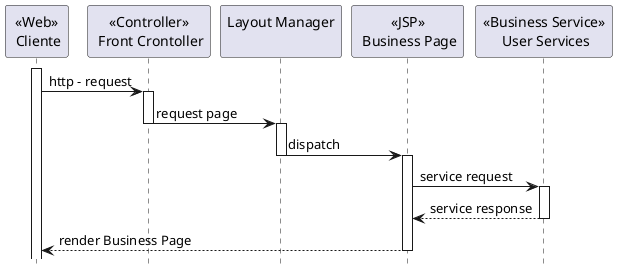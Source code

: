 @startuml Diagrama de Secuencia Capa de Presentacion

participant "<<Web>>\n Cliente" as WebCliente
participant "<<Controller>>\n Front Crontoller" as FrontCrontroller
participant "Layout Manager\n " as LayoutManager
participant "<<JSP>>\n Business Page" as BusinessPage
participant "<<Business Service>>\n User Services" as UserServices
hide footbox

activate WebCliente
WebCliente -> FrontCrontroller:  http - request
activate FrontCrontroller
FrontCrontroller -> LayoutManager: request page
deactivate
activate LayoutManager
LayoutManager -> BusinessPage: dispatch
deactivate
activate BusinessPage
BusinessPage -> UserServices: service request
activate UserServices
UserServices --> BusinessPage: service response
deactivate
BusinessPage --> WebCliente: render Business Page
deactivate

@enduml